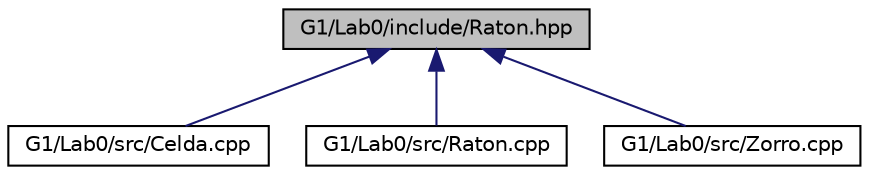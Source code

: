 digraph "G1/Lab0/include/Raton.hpp"
{
  edge [fontname="Helvetica",fontsize="10",labelfontname="Helvetica",labelfontsize="10"];
  node [fontname="Helvetica",fontsize="10",shape=record];
  Node1 [label="G1/Lab0/include/Raton.hpp",height=0.2,width=0.4,color="black", fillcolor="grey75", style="filled", fontcolor="black"];
  Node1 -> Node2 [dir="back",color="midnightblue",fontsize="10",style="solid",fontname="Helvetica"];
  Node2 [label="G1/Lab0/src/Celda.cpp",height=0.2,width=0.4,color="black", fillcolor="white", style="filled",URL="$_celda_8cpp.html"];
  Node1 -> Node3 [dir="back",color="midnightblue",fontsize="10",style="solid",fontname="Helvetica"];
  Node3 [label="G1/Lab0/src/Raton.cpp",height=0.2,width=0.4,color="black", fillcolor="white", style="filled",URL="$_raton_8cpp.html"];
  Node1 -> Node4 [dir="back",color="midnightblue",fontsize="10",style="solid",fontname="Helvetica"];
  Node4 [label="G1/Lab0/src/Zorro.cpp",height=0.2,width=0.4,color="black", fillcolor="white", style="filled",URL="$_zorro_8cpp.html"];
}
